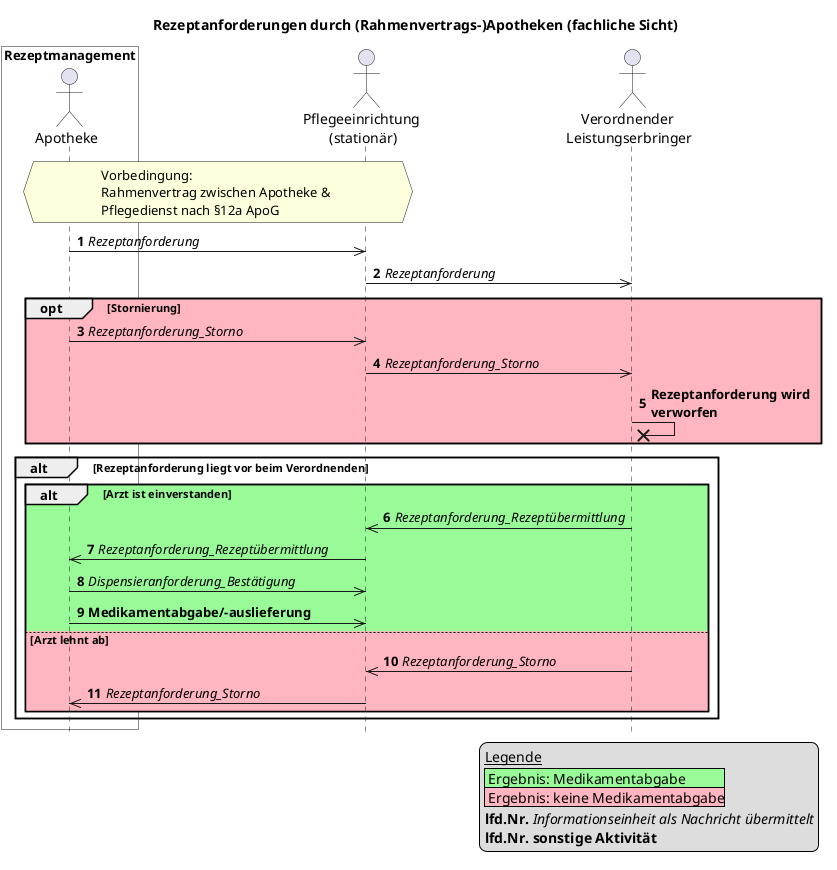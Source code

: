 @startuml


skinparam maxMessageSize 200

box "Rezeptmanagement" #White
    actor Apotheke
end box
actor "Pflegeeinrichtung \n(stationär)" as Pflegeeinrichtung
actor "Verordnender \nLeistungserbringer" as Arztpraxis

title Rezeptanforderungen durch (Rahmenvertrags-)Apotheken (fachliche Sicht)
hide footbox
autonumber

legend bottom right
    __Legende__
    |<#PaleGreen> Ergebnis: Medikamentabgabe|
    |<#LightPink> Ergebnis: keine Medikamentabgabe|
    **lfd.Nr.** //Informationseinheit als Nachricht übermittelt//
    **lfd.Nr.** **sonstige Aktivität**
endlegend

hnote over Apotheke, Pflegeeinrichtung
    Vorbedingung:
    Rahmenvertrag zwischen Apotheke & 
    Pflegedienst nach §12a ApoG
end hnote

Apotheke ->> Pflegeeinrichtung: //Rezeptanforderung//
Pflegeeinrichtung ->> Arztpraxis: //Rezeptanforderung//

opt #LightPink Stornierung
    Apotheke ->> Pflegeeinrichtung: //Rezeptanforderung_Storno//
    Pflegeeinrichtung ->> Arztpraxis: //Rezeptanforderung_Storno//

    Arztpraxis ->x Arztpraxis: **Rezeptanforderung wird verworfen**
end

alt Rezeptanforderung liegt vor beim Verordnenden
    alt #PaleGreen Arzt ist einverstanden 
        Arztpraxis ->> Pflegeeinrichtung: //Rezeptanforderung_Rezeptübermittlung//
        Pflegeeinrichtung ->> Apotheke: //Rezeptanforderung_Rezeptübermittlung//
        Apotheke ->> Pflegeeinrichtung: //Dispensieranforderung_Bestätigung//
        Apotheke ->> Pflegeeinrichtung: **Medikamentabgabe/-auslieferung**

    else #LightPink Arzt lehnt ab
        Arztpraxis ->> Pflegeeinrichtung: //Rezeptanforderung_Storno//
        Pflegeeinrichtung ->> Apotheke: //Rezeptanforderung_Storno//
    end
end

@enduml
